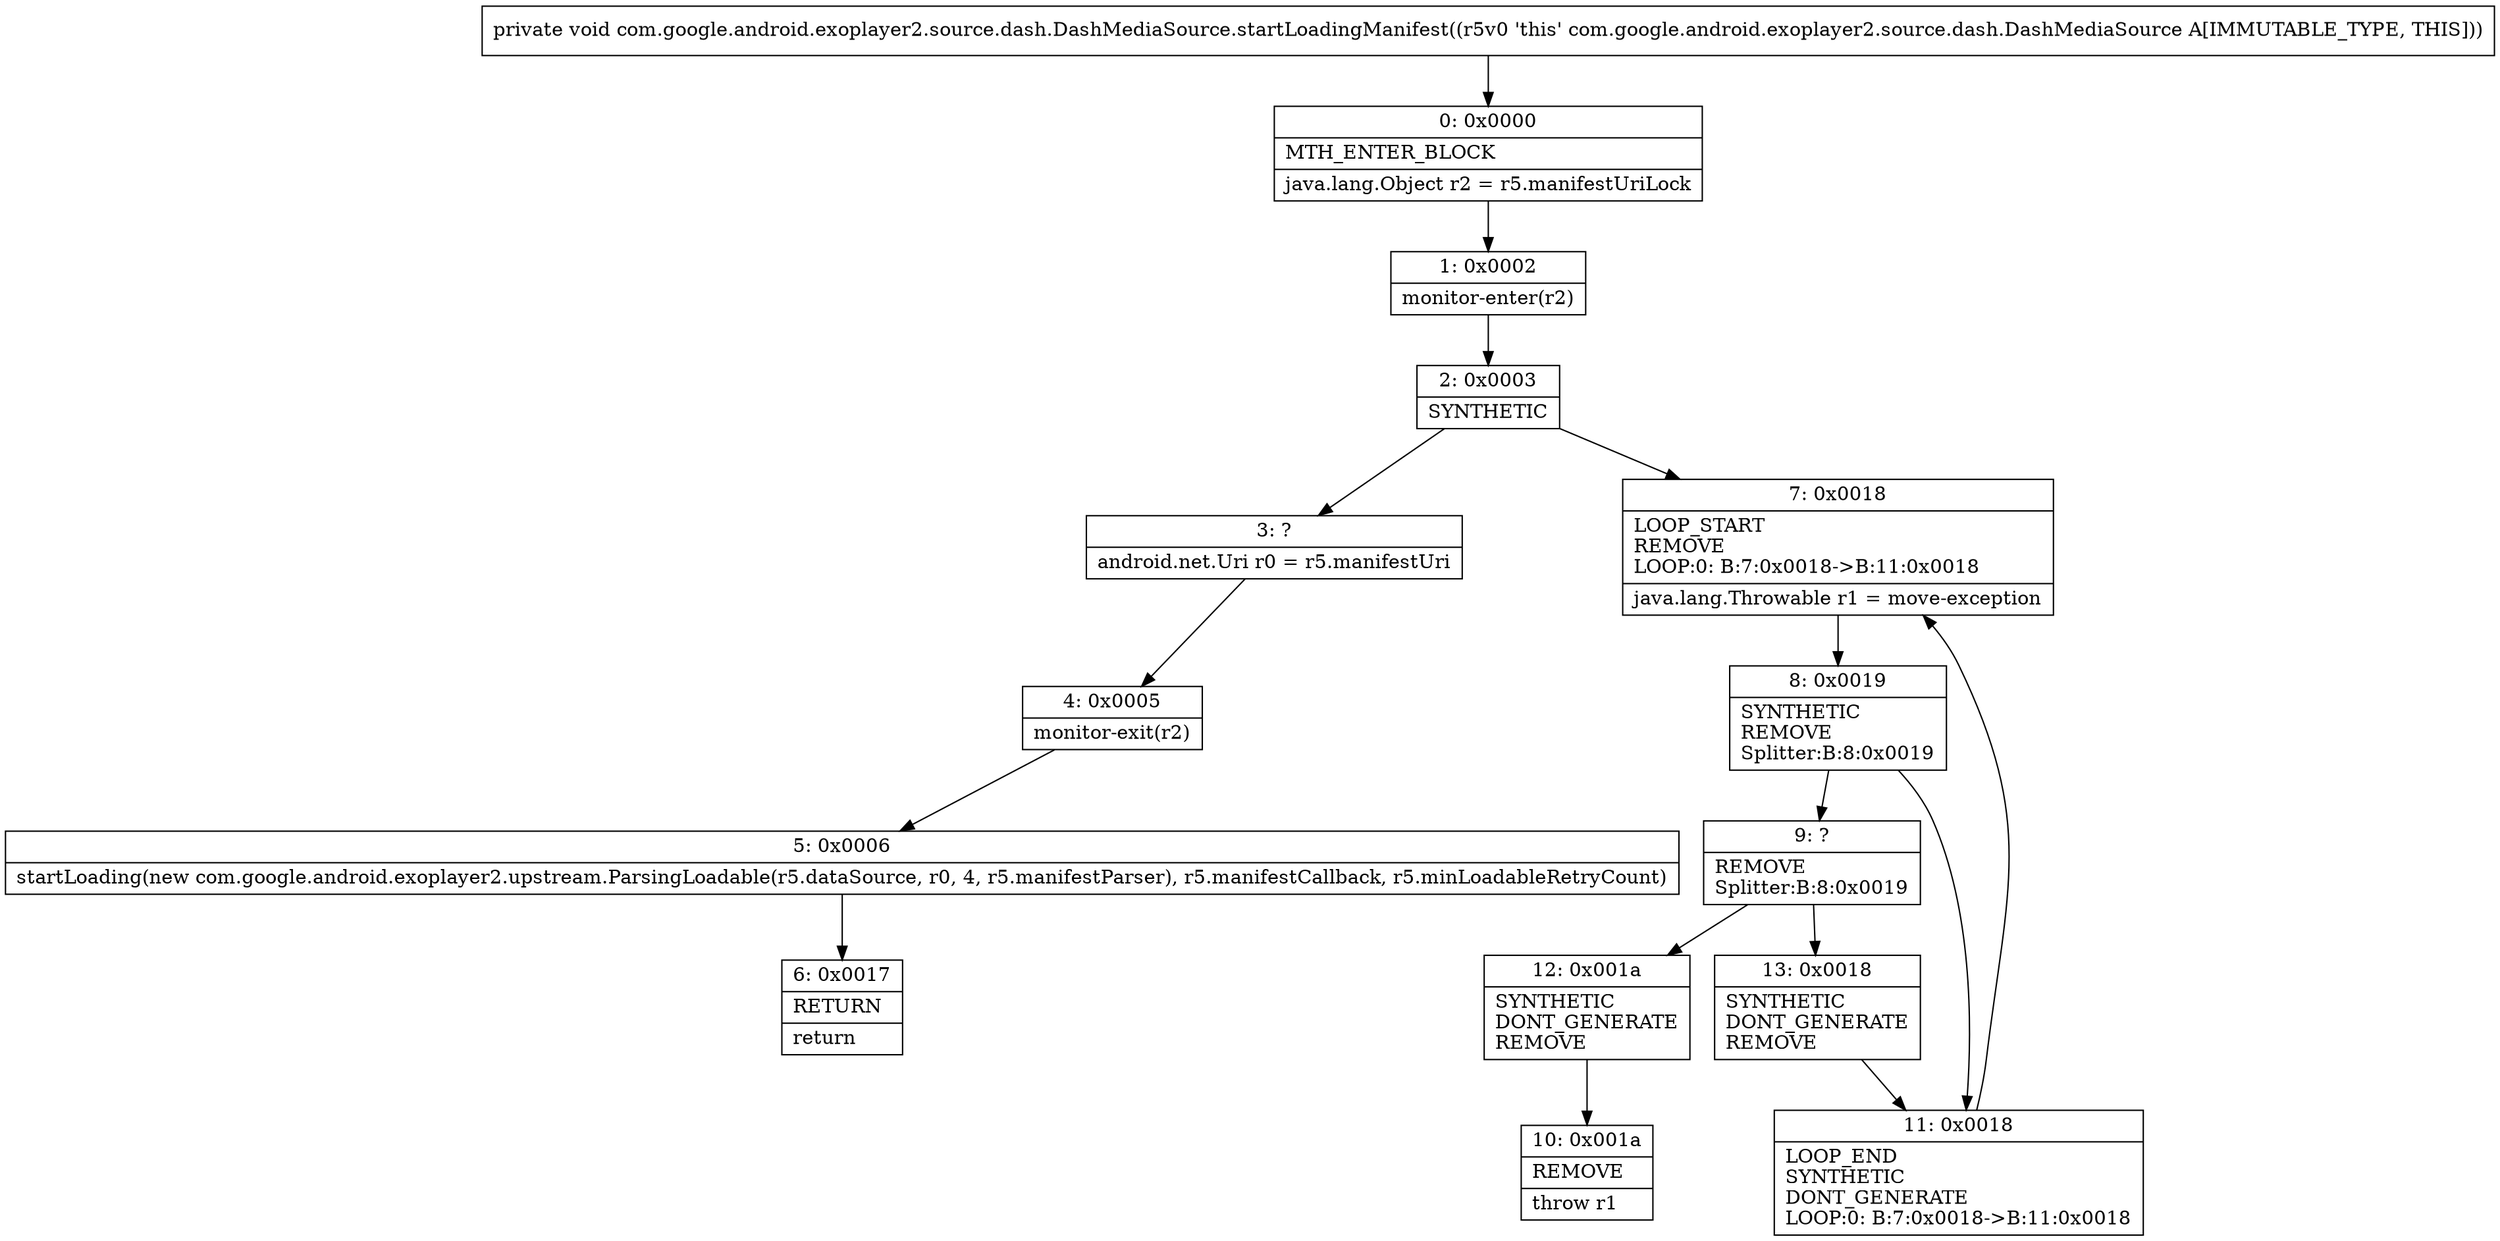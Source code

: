 digraph "CFG forcom.google.android.exoplayer2.source.dash.DashMediaSource.startLoadingManifest()V" {
Node_0 [shape=record,label="{0\:\ 0x0000|MTH_ENTER_BLOCK\l|java.lang.Object r2 = r5.manifestUriLock\l}"];
Node_1 [shape=record,label="{1\:\ 0x0002|monitor\-enter(r2)\l}"];
Node_2 [shape=record,label="{2\:\ 0x0003|SYNTHETIC\l}"];
Node_3 [shape=record,label="{3\:\ ?|android.net.Uri r0 = r5.manifestUri\l}"];
Node_4 [shape=record,label="{4\:\ 0x0005|monitor\-exit(r2)\l}"];
Node_5 [shape=record,label="{5\:\ 0x0006|startLoading(new com.google.android.exoplayer2.upstream.ParsingLoadable(r5.dataSource, r0, 4, r5.manifestParser), r5.manifestCallback, r5.minLoadableRetryCount)\l}"];
Node_6 [shape=record,label="{6\:\ 0x0017|RETURN\l|return\l}"];
Node_7 [shape=record,label="{7\:\ 0x0018|LOOP_START\lREMOVE\lLOOP:0: B:7:0x0018\-\>B:11:0x0018\l|java.lang.Throwable r1 = move\-exception\l}"];
Node_8 [shape=record,label="{8\:\ 0x0019|SYNTHETIC\lREMOVE\lSplitter:B:8:0x0019\l}"];
Node_9 [shape=record,label="{9\:\ ?|REMOVE\lSplitter:B:8:0x0019\l}"];
Node_10 [shape=record,label="{10\:\ 0x001a|REMOVE\l|throw r1\l}"];
Node_11 [shape=record,label="{11\:\ 0x0018|LOOP_END\lSYNTHETIC\lDONT_GENERATE\lLOOP:0: B:7:0x0018\-\>B:11:0x0018\l}"];
Node_12 [shape=record,label="{12\:\ 0x001a|SYNTHETIC\lDONT_GENERATE\lREMOVE\l}"];
Node_13 [shape=record,label="{13\:\ 0x0018|SYNTHETIC\lDONT_GENERATE\lREMOVE\l}"];
MethodNode[shape=record,label="{private void com.google.android.exoplayer2.source.dash.DashMediaSource.startLoadingManifest((r5v0 'this' com.google.android.exoplayer2.source.dash.DashMediaSource A[IMMUTABLE_TYPE, THIS])) }"];
MethodNode -> Node_0;
Node_0 -> Node_1;
Node_1 -> Node_2;
Node_2 -> Node_3;
Node_2 -> Node_7;
Node_3 -> Node_4;
Node_4 -> Node_5;
Node_5 -> Node_6;
Node_7 -> Node_8;
Node_8 -> Node_9;
Node_8 -> Node_11;
Node_9 -> Node_12;
Node_9 -> Node_13;
Node_11 -> Node_7;
Node_12 -> Node_10;
Node_13 -> Node_11;
}

